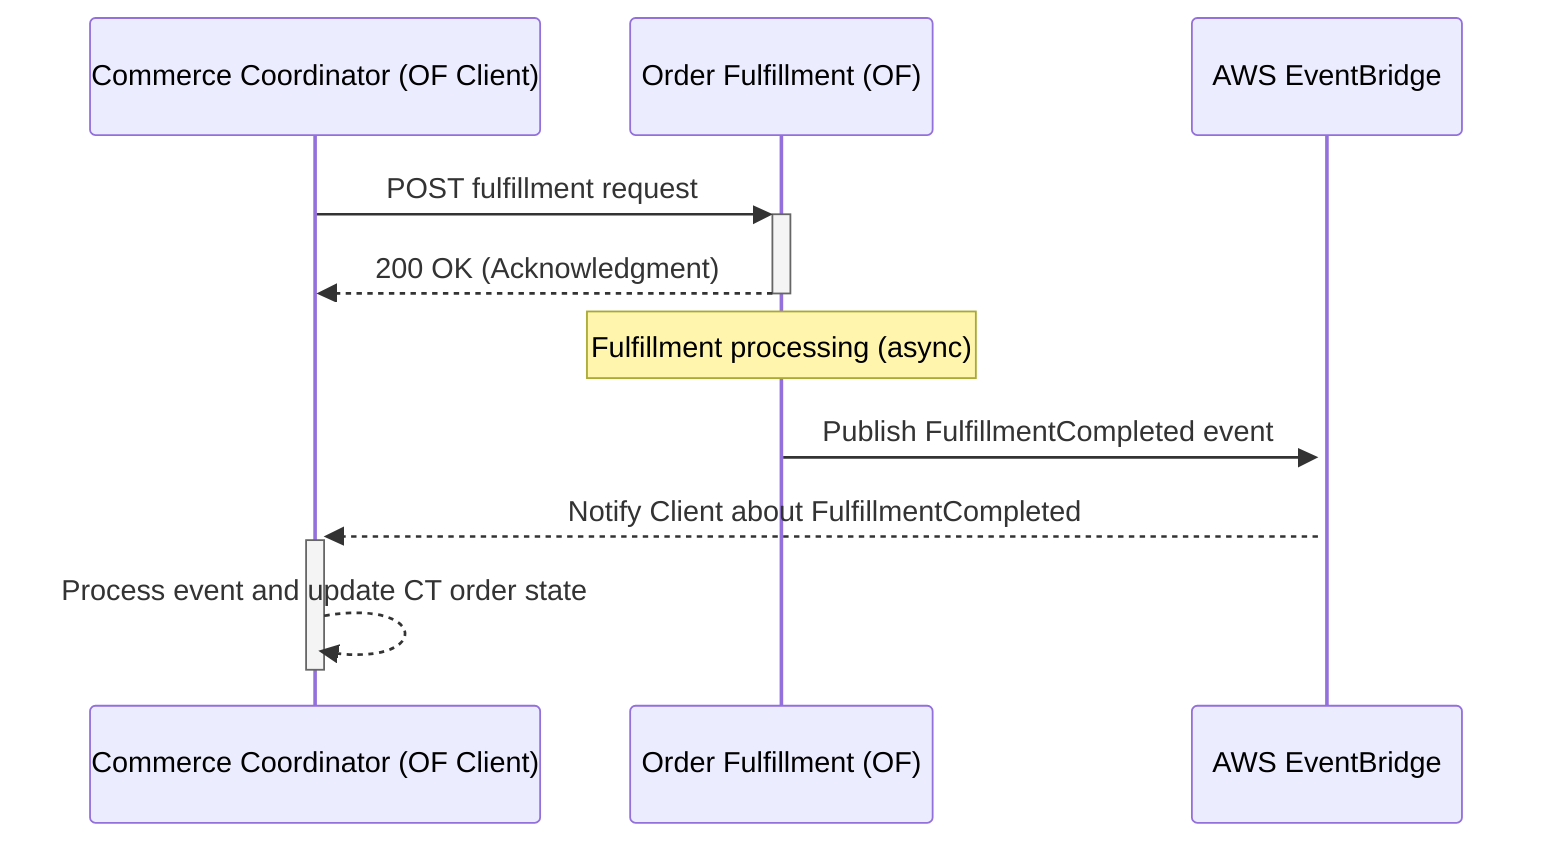 sequenceDiagram
    participant CC as Commerce Coordinator (OF Client)
    participant OF as Order Fulfillment (OF)
    participant EB as AWS EventBridge

    CC->>+OF: POST fulfillment request
    OF-->>-CC: 200 OK (Acknowledgment)

    Note over OF: Fulfillment processing (async)

    OF->>+EB: Publish FulfillmentCompleted event
    EB-->>+CC: Notify Client about FulfillmentCompleted
    CC-->>-CC: Process event and update CT order state